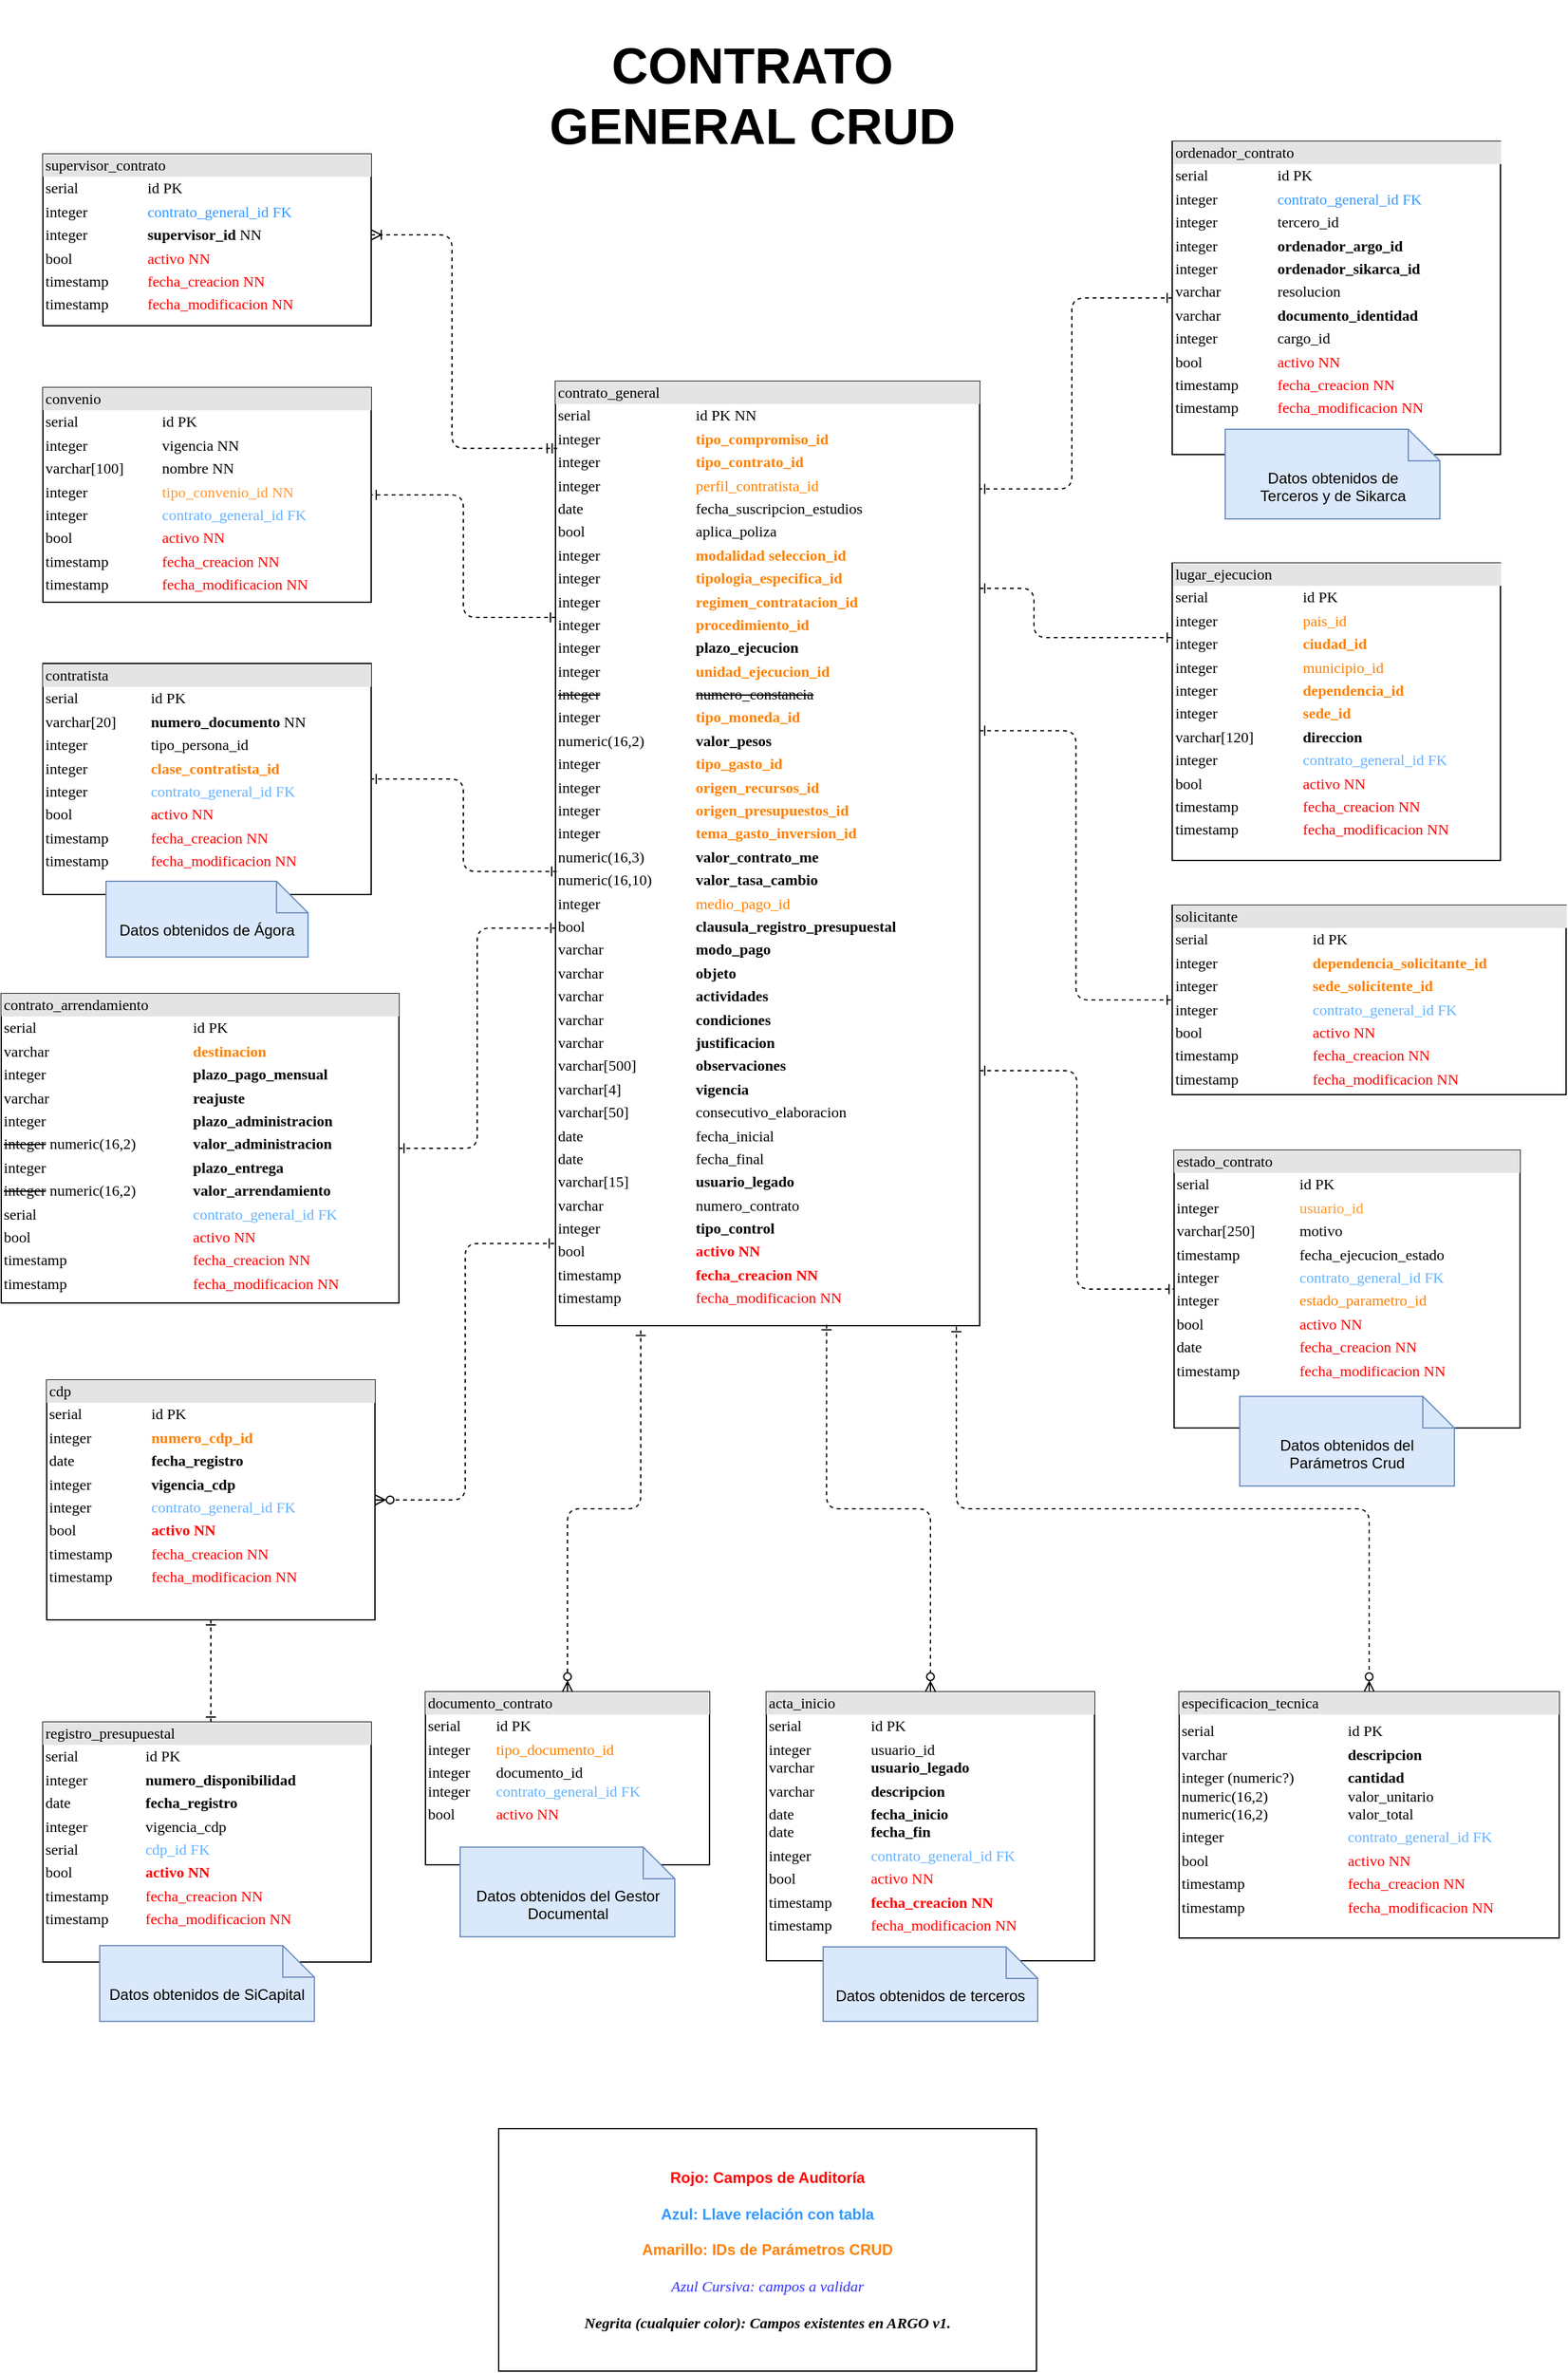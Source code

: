 <mxfile scale="1" border="10" version="25.0.3">
  <diagram name="Copia de Modelo General" id="Ij3a28A8uiQY0N2pdd1F">
    <mxGraphModel dx="1959" dy="1329" grid="0" gridSize="10" guides="1" tooltips="1" connect="1" arrows="1" fold="1" page="0" pageScale="1" pageWidth="1100" pageHeight="850" background="none" math="0" shadow="0">
      <root>
        <mxCell id="zNRPTmnQBVuV7urIA7Vq-0" />
        <mxCell id="zNRPTmnQBVuV7urIA7Vq-1" parent="zNRPTmnQBVuV7urIA7Vq-0" />
        <mxCell id="zNRPTmnQBVuV7urIA7Vq-2" value="&lt;div style=&quot;box-sizing: border-box ; width: 100% ; background: #e4e4e4 ; padding: 2px&quot;&gt;estado_contrato&lt;/div&gt;&lt;table style=&quot;width: 100% ; font-size: 1em&quot; cellpadding=&quot;2&quot; cellspacing=&quot;0&quot;&gt;&lt;tbody&gt;&lt;tr&gt;&lt;td&gt;serial&lt;span style=&quot;white-space: pre;&quot;&gt;&#x9;&lt;/span&gt;&lt;/td&gt;&lt;td&gt;id PK&lt;/td&gt;&lt;/tr&gt;&lt;tr&gt;&lt;td&gt;integer&lt;/td&gt;&lt;td&gt;&lt;font color=&quot;#ff9933&quot;&gt;usuario_id&lt;/font&gt;&lt;/td&gt;&lt;/tr&gt;&lt;tr&gt;&lt;td&gt;varchar[250]&lt;/td&gt;&lt;td&gt;motivo&lt;/td&gt;&lt;/tr&gt;&lt;tr&gt;&lt;td&gt;timestamp&lt;/td&gt;&lt;td&gt;fecha_ejecucion_estado&lt;br&gt;&lt;/td&gt;&lt;/tr&gt;&lt;tr&gt;&lt;td&gt;integer&lt;/td&gt;&lt;td&gt;&lt;span style=&quot;color: rgb(102, 178, 255);&quot;&gt;contrato_general_id FK&lt;/span&gt;&lt;br style=&quot;color: rgb(102, 178, 255);&quot;&gt;&lt;/td&gt;&lt;/tr&gt;&lt;tr&gt;&lt;td&gt;integer&lt;br&gt;&lt;/td&gt;&lt;td&gt;&lt;font color=&quot;#ff8000&quot;&gt;estado_parametro_id&lt;br&gt;&lt;/font&gt;&lt;/td&gt;&lt;/tr&gt;&lt;tr&gt;&lt;td&gt;bool&lt;br&gt;&lt;/td&gt;&lt;td&gt;&lt;font color=&quot;#ff0000&quot;&gt;activo NN&lt;br style=&quot;&quot;&gt;&lt;/font&gt;&lt;/td&gt;&lt;/tr&gt;&lt;tr&gt;&lt;td&gt;date&lt;/td&gt;&lt;td&gt;&lt;font color=&quot;#ff0000&quot;&gt;fecha_creacion NN&lt;br style=&quot;&quot;&gt;&lt;/font&gt;&lt;/td&gt;&lt;/tr&gt;&lt;tr&gt;&lt;td&gt;timestamp&lt;br&gt;&lt;/td&gt;&lt;td&gt;&lt;font color=&quot;#ff0000&quot;&gt;fecha_modificacion NN&lt;/font&gt;&lt;br&gt;&lt;/td&gt;&lt;/tr&gt;&lt;/tbody&gt;&lt;/table&gt;" style="verticalAlign=top;align=left;overflow=fill;html=1;rounded=0;shadow=0;comic=0;labelBackgroundColor=none;strokeWidth=1;fontFamily=Verdana;fontSize=12" parent="zNRPTmnQBVuV7urIA7Vq-1" vertex="1">
          <mxGeometry x="880" y="711" width="274" height="220" as="geometry" />
        </mxCell>
        <mxCell id="zNRPTmnQBVuV7urIA7Vq-3" style="edgeStyle=orthogonalEdgeStyle;html=1;labelBackgroundColor=none;startArrow=ERone;endArrow=ERone;fontFamily=Verdana;fontSize=12;align=left;dashed=1;startFill=0;endFill=0;exitX=1;exitY=0.73;exitDx=0;exitDy=0;exitPerimeter=0;" parent="zNRPTmnQBVuV7urIA7Vq-1" source="zNRPTmnQBVuV7urIA7Vq-4" target="zNRPTmnQBVuV7urIA7Vq-2" edge="1">
          <mxGeometry relative="1" as="geometry">
            <mxPoint x="806" y="758" as="targetPoint" />
          </mxGeometry>
        </mxCell>
        <mxCell id="zNRPTmnQBVuV7urIA7Vq-4" value="&lt;div style=&quot;box-sizing: border-box ; width: 100% ; background: #e4e4e4 ; padding: 2px&quot;&gt;contrato_general&lt;/div&gt;&lt;table style=&quot;width: 100% ; font-size: 1em&quot; cellpadding=&quot;2&quot; cellspacing=&quot;0&quot;&gt;&lt;tbody&gt;&lt;tr&gt;&lt;td&gt;serial&lt;/td&gt;&lt;td&gt;id PK NN&lt;/td&gt;&lt;/tr&gt;&lt;tr&gt;&lt;td&gt;integer&lt;br&gt;&lt;/td&gt;&lt;td&gt;&lt;font color=&quot;#ff8000&quot;&gt;&lt;b&gt;tipo_compromiso_id&lt;/b&gt;&lt;/font&gt;&lt;/td&gt;&lt;/tr&gt;&lt;tr&gt;&lt;td&gt;integer&lt;br&gt;&lt;/td&gt;&lt;td&gt;&lt;font color=&quot;#ff8000&quot;&gt;&lt;b&gt;tipo_contrato_id&lt;/b&gt;&lt;/font&gt;&lt;/td&gt;&lt;/tr&gt;&lt;tr&gt;&lt;td&gt;integer&lt;br&gt;&lt;/td&gt;&lt;td&gt;&lt;font color=&quot;#ff8000&quot;&gt;perfil_contratista_id&lt;br&gt;&lt;/font&gt;&lt;/td&gt;&lt;/tr&gt;&lt;tr&gt;&lt;td&gt;date&lt;br&gt;&lt;/td&gt;&lt;td&gt;fecha_suscripcion_estudios&amp;nbsp;&lt;br&gt;&lt;/td&gt;&lt;/tr&gt;&lt;tr&gt;&lt;td&gt;bool&lt;br&gt;&lt;/td&gt;&lt;td&gt;aplica_poliza&lt;br&gt;&lt;/td&gt;&lt;/tr&gt;&lt;tr&gt;&lt;td&gt;integer&lt;br&gt;&lt;/td&gt;&lt;td&gt;&lt;font color=&quot;#ff8000&quot;&gt;&lt;b&gt;modalidad seleccion_id&lt;/b&gt;&lt;/font&gt;&lt;/td&gt;&lt;/tr&gt;&lt;tr&gt;&lt;td&gt;integer&lt;br&gt;&lt;/td&gt;&lt;td&gt;&lt;font color=&quot;#ff8000&quot;&gt;&lt;b&gt;tipologia_especifica_id&lt;/b&gt;&lt;/font&gt;&lt;/td&gt;&lt;/tr&gt;&lt;tr&gt;&lt;td&gt;integer&lt;br&gt;&lt;/td&gt;&lt;td&gt;&lt;font color=&quot;#ff8000&quot;&gt;&lt;b&gt;regimen_contratacion_id&lt;/b&gt;&lt;br&gt;&lt;/font&gt;&lt;/td&gt;&lt;/tr&gt;&lt;tr&gt;&lt;td&gt;integer&lt;br&gt;&lt;/td&gt;&lt;td&gt;&lt;font color=&quot;#ff8000&quot;&gt;&lt;b&gt;procedimiento_id&lt;/b&gt;&lt;/font&gt;&lt;/td&gt;&lt;/tr&gt;&lt;tr&gt;&lt;td&gt;integer&lt;br&gt;&lt;/td&gt;&lt;td&gt;&lt;b&gt;plazo_ejecucion&lt;/b&gt;&lt;br&gt;&lt;/td&gt;&lt;/tr&gt;&lt;tr&gt;&lt;td&gt;integer&lt;/td&gt;&lt;td&gt;&lt;font color=&quot;#ff8000&quot;&gt;&lt;b&gt;unidad_ejecucion_id&lt;/b&gt;&lt;br&gt;&lt;/font&gt;&lt;/td&gt;&lt;/tr&gt;&lt;tr&gt;&lt;td&gt;&lt;strike&gt;integer&lt;/strike&gt;&lt;/td&gt;&lt;td&gt;&lt;strike&gt;numero_constancia&lt;/strike&gt;&lt;br&gt;&lt;/td&gt;&lt;/tr&gt;&lt;tr&gt;&lt;td&gt;integer&lt;/td&gt;&lt;td&gt;&lt;span style=&quot;color: rgb(255, 128, 0);&quot;&gt;&lt;b&gt;tipo_moneda_id&lt;/b&gt;&lt;/span&gt;&lt;br&gt;&lt;/td&gt;&lt;/tr&gt;&lt;tr&gt;&lt;td&gt;numeric(16,2)&lt;br&gt;&lt;/td&gt;&lt;td&gt;&lt;b&gt;valor_pesos&lt;/b&gt;&lt;font color=&quot;#ff8000&quot;&gt;&lt;br&gt;&lt;/font&gt;&lt;/td&gt;&lt;/tr&gt;&lt;tr&gt;&lt;td&gt;integer&lt;br&gt;&lt;/td&gt;&lt;td&gt;&lt;span style=&quot;color: rgb(255, 128, 0);&quot;&gt;&lt;b&gt;tipo_gasto_id&lt;/b&gt;&lt;/span&gt;&lt;br&gt;&lt;/td&gt;&lt;/tr&gt;&lt;tr&gt;&lt;td&gt;integer&lt;br&gt;&lt;/td&gt;&lt;td&gt;&lt;span style=&quot;color: rgb(255, 128, 0);&quot;&gt;&lt;b&gt;origen_recursos_id&lt;/b&gt;&lt;/span&gt;&lt;font color=&quot;#ff8000&quot;&gt;&lt;br style=&quot;&quot;&gt;&lt;/font&gt;&lt;/td&gt;&lt;/tr&gt;&lt;tr&gt;&lt;td&gt;integer&lt;br&gt;&lt;/td&gt;&lt;td&gt;&lt;span style=&quot;color: rgb(255, 128, 0);&quot;&gt;&lt;b&gt;origen_presupuestos_id&lt;/b&gt;&lt;/span&gt;&lt;font color=&quot;#ff8000&quot;&gt;&lt;br style=&quot;&quot;&gt;&lt;/font&gt;&lt;/td&gt;&lt;/tr&gt;&lt;tr&gt;&lt;td&gt;integer&lt;br&gt;&lt;/td&gt;&lt;td&gt;&lt;span style=&quot;color: rgb(255, 128, 0);&quot;&gt;&lt;b&gt;tema_gasto_inversion_id&lt;/b&gt;&lt;/span&gt;&lt;font color=&quot;#ff8000&quot;&gt;&lt;br style=&quot;&quot;&gt;&lt;/font&gt;&lt;/td&gt;&lt;/tr&gt;&lt;tr&gt;&lt;td&gt;numeric(16,3)&lt;br&gt;&lt;/td&gt;&lt;td&gt;&lt;b&gt;valor_contrato_me&lt;/b&gt;&lt;font color=&quot;#ff8000&quot;&gt;&lt;br style=&quot;&quot;&gt;&lt;/font&gt;&lt;/td&gt;&lt;/tr&gt;&lt;tr&gt;&lt;td&gt;numeric(16,10)&lt;br&gt;&lt;/td&gt;&lt;td&gt;&lt;b&gt;valor_tasa_cambio&lt;/b&gt;&lt;br&gt;&lt;/td&gt;&lt;/tr&gt;&lt;tr&gt;&lt;td&gt;integer&lt;br&gt;&lt;/td&gt;&lt;td&gt;&lt;span style=&quot;color: rgb(255, 128, 0);&quot;&gt;medio_pago_id&lt;/span&gt;&lt;br&gt;&lt;/td&gt;&lt;/tr&gt;&lt;tr&gt;&lt;td&gt;bool&lt;br&gt;&lt;/td&gt;&lt;td&gt;&lt;b&gt;clausula_registro_presupuestal&lt;/b&gt;&lt;br&gt;&lt;/td&gt;&lt;/tr&gt;&lt;tr&gt;&lt;td&gt;varchar&lt;br&gt;&lt;/td&gt;&lt;td&gt;&lt;b&gt;modo_pago&lt;/b&gt;&lt;br&gt;&lt;/td&gt;&lt;/tr&gt;&lt;tr&gt;&lt;td&gt;varchar&lt;br&gt;&lt;/td&gt;&lt;td&gt;&lt;b&gt;objeto&lt;/b&gt;&lt;br&gt;&lt;/td&gt;&lt;/tr&gt;&lt;tr&gt;&lt;td&gt;varchar&lt;br&gt;&lt;/td&gt;&lt;td&gt;&lt;b&gt;actividades&lt;/b&gt;&lt;br&gt;&lt;/td&gt;&lt;/tr&gt;&lt;tr&gt;&lt;td&gt;varchar&lt;br&gt;&lt;/td&gt;&lt;td&gt;&lt;b&gt;condiciones&lt;/b&gt;&lt;br&gt;&lt;/td&gt;&lt;/tr&gt;&lt;tr&gt;&lt;td&gt;varchar&lt;br&gt;&lt;/td&gt;&lt;td&gt;&lt;b&gt;justificacion&lt;/b&gt;&lt;br&gt;&lt;/td&gt;&lt;/tr&gt;&lt;tr&gt;&lt;td&gt;varchar[500]&lt;br&gt;&lt;/td&gt;&lt;td&gt;&lt;b&gt;observaciones&lt;/b&gt;&lt;br&gt;&lt;/td&gt;&lt;/tr&gt;&lt;tr&gt;&lt;td&gt;varchar[4]&lt;br&gt;&lt;/td&gt;&lt;td&gt;&lt;b&gt;vigencia&lt;/b&gt;&lt;br&gt;&lt;/td&gt;&lt;/tr&gt;&lt;tr&gt;&lt;td&gt;varchar[50]&lt;br&gt;&lt;/td&gt;&lt;td&gt;consecutivo_elaboracion&lt;br&gt;&lt;/td&gt;&lt;/tr&gt;&lt;tr&gt;&lt;td&gt;date&lt;/td&gt;&lt;td&gt;fecha_inicial&lt;br&gt;&lt;/td&gt;&lt;/tr&gt;&lt;tr&gt;&lt;td&gt;date&lt;br&gt;&lt;/td&gt;&lt;td&gt;fecha_final&lt;br&gt;&lt;/td&gt;&lt;/tr&gt;&lt;tr&gt;&lt;td&gt;varchar[15]&lt;br&gt;&lt;/td&gt;&lt;td&gt;&lt;b&gt;usuario_legado&lt;/b&gt;&lt;br&gt;&lt;/td&gt;&lt;/tr&gt;&lt;tr&gt;&lt;td&gt;varchar&lt;/td&gt;&lt;td&gt;numero_contrato&lt;/td&gt;&lt;/tr&gt;&lt;tr&gt;&lt;td&gt;integer&lt;/td&gt;&lt;td&gt;&lt;b style=&quot;&quot;&gt;tipo_control&lt;/b&gt;&lt;/td&gt;&lt;/tr&gt;&lt;tr&gt;&lt;td&gt;bool&lt;br&gt;&lt;/td&gt;&lt;td&gt;&lt;b&gt;&lt;span style=&quot;color: rgb(255, 0, 0);&quot;&gt;activo NN&lt;/span&gt;&lt;br&gt;&lt;/b&gt;&lt;/td&gt;&lt;/tr&gt;&lt;tr&gt;&lt;td&gt;timestamp&lt;br&gt;&lt;/td&gt;&lt;td&gt;&lt;b&gt;&lt;span style=&quot;color: rgb(255, 0, 0);&quot;&gt;fecha_creacion NN&lt;/span&gt;&lt;br style=&quot;color: rgb(255, 0, 0);&quot;&gt;&lt;/b&gt;&lt;/td&gt;&lt;/tr&gt;&lt;tr&gt;&lt;td&gt;timestamp&lt;br&gt;&lt;/td&gt;&lt;td&gt;&lt;span style=&quot;color: rgb(255, 0, 0);&quot;&gt;fecha_modificacion NN&lt;/span&gt;&lt;br style=&quot;color: rgb(255, 0, 0);&quot;&gt;&lt;/td&gt;&lt;/tr&gt;&lt;tr&gt;&lt;td&gt;&lt;br&gt;&lt;/td&gt;&lt;td&gt;&lt;br style=&quot;color: rgb(255, 0, 0);&quot;&gt;&lt;/td&gt;&lt;/tr&gt;&lt;/tbody&gt;&lt;/table&gt;" style="verticalAlign=top;align=left;overflow=fill;html=1;rounded=0;shadow=0;comic=0;labelBackgroundColor=none;strokeWidth=1;fontFamily=Verdana;fontSize=12" parent="zNRPTmnQBVuV7urIA7Vq-1" vertex="1">
          <mxGeometry x="390" y="102" width="336" height="748" as="geometry" />
        </mxCell>
        <mxCell id="zNRPTmnQBVuV7urIA7Vq-7" value="&lt;div style=&quot;box-sizing: border-box ; width: 100% ; background: #e4e4e4 ; padding: 2px&quot;&gt;lugar_ejecucion&lt;/div&gt;&lt;table style=&quot;width: 100% ; font-size: 1em&quot; cellpadding=&quot;2&quot; cellspacing=&quot;0&quot;&gt;&lt;tbody&gt;&lt;tr&gt;&lt;td&gt;serial&lt;span style=&quot;white-space: pre;&quot;&gt;&#x9;&lt;span style=&quot;white-space: pre;&quot;&gt;&#x9;&lt;/span&gt;&lt;/span&gt;&lt;/td&gt;&lt;td&gt;id PK&lt;/td&gt;&lt;/tr&gt;&lt;tr&gt;&lt;td&gt;integer&lt;/td&gt;&lt;td&gt;&lt;font color=&quot;#ff8000&quot;&gt;pais_id&lt;/font&gt;&lt;/td&gt;&lt;/tr&gt;&lt;tr&gt;&lt;td&gt;integer&lt;/td&gt;&lt;td&gt;&lt;font color=&quot;#ff8000&quot;&gt;&lt;b&gt;ciudad_id&lt;/b&gt;&lt;br&gt;&lt;/font&gt;&lt;/td&gt;&lt;/tr&gt;&lt;tr&gt;&lt;td&gt;integer&lt;/td&gt;&lt;td&gt;&lt;span style=&quot;color: rgb(255, 128, 0);&quot;&gt;municipio&lt;/span&gt;&lt;font color=&quot;#ff8000&quot;&gt;_id&lt;/font&gt;&lt;/td&gt;&lt;/tr&gt;&lt;tr&gt;&lt;td&gt;integer&lt;/td&gt;&lt;td&gt;&lt;font color=&quot;#ff8000&quot;&gt;&lt;b&gt;dependencia_id&lt;/b&gt;&lt;/font&gt;&lt;/td&gt;&lt;/tr&gt;&lt;tr&gt;&lt;td&gt;integer&lt;/td&gt;&lt;td&gt;&lt;font color=&quot;#ff8000&quot;&gt;&lt;b&gt;sede_id&lt;/b&gt;&lt;/font&gt;&lt;/td&gt;&lt;/tr&gt;&lt;tr&gt;&lt;td&gt;varchar[120]&lt;/td&gt;&lt;td&gt;&lt;b&gt;direccion&lt;/b&gt;&lt;/td&gt;&lt;/tr&gt;&lt;tr&gt;&lt;td&gt;integer&lt;br&gt;&lt;/td&gt;&lt;td&gt;&lt;span style=&quot;color: rgb(102, 178, 255);&quot;&gt;contrato_general_id FK&lt;/span&gt;&lt;br style=&quot;color: rgb(102, 178, 255);&quot;&gt;&lt;/td&gt;&lt;/tr&gt;&lt;tr&gt;&lt;td&gt;bool&lt;br&gt;&lt;/td&gt;&lt;td&gt;&lt;font color=&quot;#ff0000&quot;&gt;activo NN&lt;br style=&quot;&quot;&gt;&lt;/font&gt;&lt;/td&gt;&lt;/tr&gt;&lt;tr&gt;&lt;td&gt;timestamp&lt;/td&gt;&lt;td&gt;&lt;font color=&quot;#ff0000&quot;&gt;fecha_creacion NN&lt;br style=&quot;&quot;&gt;&lt;/font&gt;&lt;/td&gt;&lt;/tr&gt;&lt;tr&gt;&lt;td&gt;timestamp&lt;/td&gt;&lt;td&gt;&lt;span style=&quot;color: rgb(255, 0, 0);&quot;&gt;fecha_modificacion NN&lt;/span&gt;&lt;/td&gt;&lt;/tr&gt;&lt;/tbody&gt;&lt;/table&gt;" style="verticalAlign=top;align=left;overflow=fill;html=1;rounded=0;shadow=0;comic=0;labelBackgroundColor=none;strokeWidth=1;fontFamily=Verdana;fontSize=12;" parent="zNRPTmnQBVuV7urIA7Vq-1" vertex="1">
          <mxGeometry x="878.5" y="246" width="260" height="235.5" as="geometry" />
        </mxCell>
        <mxCell id="zNRPTmnQBVuV7urIA7Vq-8" style="edgeStyle=orthogonalEdgeStyle;html=1;labelBackgroundColor=none;startArrow=ERone;endArrow=ERone;fontFamily=Verdana;fontSize=12;align=left;dashed=1;startFill=0;endFill=0;" parent="zNRPTmnQBVuV7urIA7Vq-1" source="zNRPTmnQBVuV7urIA7Vq-4" target="zNRPTmnQBVuV7urIA7Vq-7" edge="1">
          <mxGeometry relative="1" as="geometry">
            <mxPoint x="696" y="265.75" as="sourcePoint" />
            <mxPoint x="1089" y="207" as="targetPoint" />
            <Array as="points">
              <mxPoint x="769" y="266" />
              <mxPoint x="769" y="305" />
            </Array>
          </mxGeometry>
        </mxCell>
        <mxCell id="zNRPTmnQBVuV7urIA7Vq-11" value="&lt;div style=&quot;box-sizing: border-box ; width: 100% ; background: #e4e4e4 ; padding: 2px&quot;&gt;convenio&lt;/div&gt;&lt;table style=&quot;width: 100% ; font-size: 1em&quot; cellpadding=&quot;2&quot; cellspacing=&quot;0&quot;&gt;&lt;tbody&gt;&lt;tr&gt;&lt;td&gt;serial&lt;span style=&quot;white-space: pre;&quot;&gt;&#x9;&lt;/span&gt;&lt;/td&gt;&lt;td&gt;id PK&amp;nbsp;&lt;/td&gt;&lt;/tr&gt;&lt;tr&gt;&lt;td&gt;integer&lt;/td&gt;&lt;td&gt;vigencia NN&lt;/td&gt;&lt;/tr&gt;&lt;tr&gt;&lt;td&gt;varchar[100]&lt;/td&gt;&lt;td&gt;nombre NN&lt;/td&gt;&lt;/tr&gt;&lt;tr&gt;&lt;td&gt;integer&lt;/td&gt;&lt;td&gt;&lt;font color=&quot;#ff9933&quot;&gt;tipo_convenio_id NN&lt;/font&gt;&lt;/td&gt;&lt;/tr&gt;&lt;tr&gt;&lt;td&gt;integer&lt;br&gt;&lt;/td&gt;&lt;td&gt;&lt;span style=&quot;color: rgb(102, 178, 255);&quot;&gt;contrato_general_id FK&lt;/span&gt;&lt;br style=&quot;color: rgb(102, 178, 255);&quot;&gt;&lt;/td&gt;&lt;/tr&gt;&lt;tr&gt;&lt;td&gt;bool&lt;br&gt;&lt;/td&gt;&lt;td&gt;&lt;font color=&quot;#ff0000&quot;&gt;activo NN&lt;br style=&quot;&quot;&gt;&lt;/font&gt;&lt;/td&gt;&lt;/tr&gt;&lt;tr&gt;&lt;td&gt;timestamp&lt;/td&gt;&lt;td&gt;&lt;font color=&quot;#ff0000&quot;&gt;fecha_creacion NN&lt;br style=&quot;&quot;&gt;&lt;/font&gt;&lt;/td&gt;&lt;/tr&gt;&lt;tr&gt;&lt;td&gt;timestamp&lt;br&gt;&lt;/td&gt;&lt;td&gt;&lt;font color=&quot;#ff0000&quot;&gt;fecha_modificacion NN&lt;/font&gt;&lt;br&gt;&lt;/td&gt;&lt;/tr&gt;&lt;/tbody&gt;&lt;/table&gt;" style="verticalAlign=top;align=left;overflow=fill;html=1;rounded=0;shadow=0;comic=0;labelBackgroundColor=none;strokeWidth=1;fontFamily=Verdana;fontSize=12" parent="zNRPTmnQBVuV7urIA7Vq-1" vertex="1">
          <mxGeometry x="-16" y="107" width="260" height="170" as="geometry" />
        </mxCell>
        <mxCell id="zNRPTmnQBVuV7urIA7Vq-12" style="edgeStyle=orthogonalEdgeStyle;html=1;entryX=1;entryY=0.5;dashed=1;labelBackgroundColor=none;startArrow=ERone;endArrow=ERone;fontFamily=Verdana;fontSize=12;align=left;entryDx=0;entryDy=0;startFill=0;endFill=0;exitX=0;exitY=0.25;exitDx=0;exitDy=0;" parent="zNRPTmnQBVuV7urIA7Vq-1" source="zNRPTmnQBVuV7urIA7Vq-4" target="zNRPTmnQBVuV7urIA7Vq-11" edge="1">
          <mxGeometry relative="1" as="geometry">
            <mxPoint x="390" y="475" as="sourcePoint" />
            <mxPoint x="350" y="190" as="targetPoint" />
          </mxGeometry>
        </mxCell>
        <mxCell id="zNRPTmnQBVuV7urIA7Vq-13" value="&lt;div style=&quot;box-sizing: border-box ; width: 100% ; background: #e4e4e4 ; padding: 2px&quot;&gt;contratista&lt;/div&gt;&lt;table style=&quot;width: 100% ; font-size: 1em&quot; cellpadding=&quot;2&quot; cellspacing=&quot;0&quot;&gt;&lt;tbody&gt;&lt;tr&gt;&lt;td&gt;serial&lt;span style=&quot;white-space: pre;&quot;&gt;&#x9;&lt;/span&gt;&lt;/td&gt;&lt;td&gt;id PK&lt;/td&gt;&lt;/tr&gt;&lt;tr&gt;&lt;td&gt;varchar[20]&lt;br&gt;&lt;/td&gt;&lt;td&gt;&lt;b&gt;numero_documento&lt;/b&gt; NN&lt;/td&gt;&lt;/tr&gt;&lt;tr&gt;&lt;td&gt;integer&lt;br&gt;&lt;/td&gt;&lt;td&gt;tipo_persona_id&lt;/td&gt;&lt;/tr&gt;&lt;tr&gt;&lt;td&gt;integer&lt;/td&gt;&lt;td&gt;&lt;font color=&quot;#ff8000&quot;&gt;&lt;b&gt;clase_contratista_id&lt;/b&gt;&lt;/font&gt;&lt;/td&gt;&lt;/tr&gt;&lt;tr&gt;&lt;td&gt;integer&lt;br&gt;&lt;/td&gt;&lt;td&gt;&lt;span style=&quot;color: rgb(102, 178, 255);&quot;&gt;contrato_general_id FK&lt;/span&gt;&lt;br style=&quot;color: rgb(102, 178, 255);&quot;&gt;&lt;/td&gt;&lt;/tr&gt;&lt;tr&gt;&lt;td&gt;bool&lt;br&gt;&lt;/td&gt;&lt;td&gt;&lt;font color=&quot;#ff0000&quot;&gt;activo NN&lt;br style=&quot;&quot;&gt;&lt;/font&gt;&lt;/td&gt;&lt;/tr&gt;&lt;tr&gt;&lt;td&gt;timestamp&lt;/td&gt;&lt;td&gt;&lt;font color=&quot;#ff0000&quot;&gt;fecha_creacion NN&lt;br style=&quot;&quot;&gt;&lt;/font&gt;&lt;/td&gt;&lt;/tr&gt;&lt;tr&gt;&lt;td&gt;timestamp&lt;br&gt;&lt;/td&gt;&lt;td&gt;&lt;font color=&quot;#ff0000&quot;&gt;fecha_modificacion NN&lt;/font&gt;&lt;br&gt;&lt;/td&gt;&lt;/tr&gt;&lt;/tbody&gt;&lt;/table&gt;" style="verticalAlign=top;align=left;overflow=fill;html=1;rounded=0;shadow=0;comic=0;labelBackgroundColor=none;strokeWidth=1;fontFamily=Verdana;fontSize=12" parent="zNRPTmnQBVuV7urIA7Vq-1" vertex="1">
          <mxGeometry x="-16" y="325.5" width="260" height="183" as="geometry" />
        </mxCell>
        <mxCell id="zNRPTmnQBVuV7urIA7Vq-14" style="edgeStyle=orthogonalEdgeStyle;html=1;dashed=1;labelBackgroundColor=none;startArrow=ERone;endArrow=ERone;fontFamily=Verdana;fontSize=12;align=left;endFill=0;startFill=0;exitX=0.003;exitY=0.519;exitDx=0;exitDy=0;exitPerimeter=0;entryX=1;entryY=0.5;entryDx=0;entryDy=0;" parent="zNRPTmnQBVuV7urIA7Vq-1" source="zNRPTmnQBVuV7urIA7Vq-4" target="zNRPTmnQBVuV7urIA7Vq-13" edge="1">
          <mxGeometry relative="1" as="geometry">
            <mxPoint x="400" y="485" as="sourcePoint" />
            <mxPoint x="230" y="373" as="targetPoint" />
          </mxGeometry>
        </mxCell>
        <mxCell id="zNRPTmnQBVuV7urIA7Vq-15" value="&lt;div style=&quot;box-sizing: border-box ; width: 100% ; background: #e4e4e4 ; padding: 2px&quot;&gt;cdp&lt;/div&gt;&lt;table style=&quot;width: 100% ; font-size: 1em&quot; cellpadding=&quot;2&quot; cellspacing=&quot;0&quot;&gt;&lt;tbody&gt;&lt;tr&gt;&lt;td&gt;serial&lt;span style=&quot;white-space: pre;&quot;&gt;&#x9;&lt;/span&gt;&lt;/td&gt;&lt;td&gt;id PK&lt;/td&gt;&lt;/tr&gt;&lt;tr&gt;&lt;td&gt;integer&lt;/td&gt;&lt;td&gt;&lt;font color=&quot;#ff8000&quot;&gt;&lt;b&gt;numero_cdp_id&lt;/b&gt;&lt;/font&gt;&lt;/td&gt;&lt;/tr&gt;&lt;tr&gt;&lt;td&gt;date&lt;/td&gt;&lt;td&gt;&lt;b&gt;fecha_registro&lt;/b&gt;&lt;br&gt;&lt;/td&gt;&lt;/tr&gt;&lt;tr&gt;&lt;td&gt;integer&lt;/td&gt;&lt;td&gt;&lt;b&gt;vigencia_cdp&lt;/b&gt;&lt;/td&gt;&lt;/tr&gt;&lt;tr&gt;&lt;td&gt;integer&lt;br&gt;&lt;/td&gt;&lt;td&gt;&lt;span style=&quot;color: rgb(102, 178, 255);&quot;&gt;contrato_general_id FK&lt;/span&gt;&lt;br style=&quot;color: rgb(102, 178, 255);&quot;&gt;&lt;/td&gt;&lt;/tr&gt;&lt;tr&gt;&lt;td&gt;bool&lt;br&gt;&lt;/td&gt;&lt;td&gt;&lt;font color=&quot;#ff0000&quot;&gt;&lt;b style=&quot;&quot;&gt;activo NN&lt;/b&gt;&lt;br style=&quot;&quot;&gt;&lt;/font&gt;&lt;/td&gt;&lt;/tr&gt;&lt;tr&gt;&lt;td&gt;timestamp&lt;br&gt;&lt;/td&gt;&lt;td&gt;&lt;font color=&quot;#ff0000&quot;&gt;fecha_creacion NN&lt;br style=&quot;&quot;&gt;&lt;/font&gt;&lt;/td&gt;&lt;/tr&gt;&lt;tr&gt;&lt;td&gt;timestamp&lt;br&gt;&lt;/td&gt;&lt;td&gt;&lt;font color=&quot;#ff0000&quot;&gt;fecha_modificacion NN&lt;/font&gt;&lt;br&gt;&lt;/td&gt;&lt;/tr&gt;&lt;/tbody&gt;&lt;/table&gt;" style="verticalAlign=top;align=left;overflow=fill;html=1;rounded=0;shadow=0;comic=0;labelBackgroundColor=none;strokeWidth=1;fontFamily=Verdana;fontSize=12" parent="zNRPTmnQBVuV7urIA7Vq-1" vertex="1">
          <mxGeometry x="-13" y="893" width="260" height="190" as="geometry" />
        </mxCell>
        <mxCell id="zNRPTmnQBVuV7urIA7Vq-16" style="edgeStyle=orthogonalEdgeStyle;html=1;dashed=1;labelBackgroundColor=none;startArrow=ERone;endArrow=ERzeroToMany;fontFamily=Verdana;fontSize=12;align=left;startFill=0;endFill=0;exitX=-0.003;exitY=0.913;exitDx=0;exitDy=0;exitPerimeter=0;entryX=1;entryY=0.5;entryDx=0;entryDy=0;" parent="zNRPTmnQBVuV7urIA7Vq-1" source="zNRPTmnQBVuV7urIA7Vq-4" target="zNRPTmnQBVuV7urIA7Vq-15" edge="1">
          <mxGeometry relative="1" as="geometry">
            <mxPoint x="400" y="485" as="sourcePoint" />
            <mxPoint x="280" y="195" as="targetPoint" />
          </mxGeometry>
        </mxCell>
        <mxCell id="zNRPTmnQBVuV7urIA7Vq-17" value="&lt;div style=&quot;box-sizing: border-box ; width: 100% ; background: #e4e4e4 ; padding: 2px&quot;&gt;registro_presupuestal&lt;/div&gt;&lt;table style=&quot;width: 100% ; font-size: 1em&quot; cellpadding=&quot;2&quot; cellspacing=&quot;0&quot;&gt;&lt;tbody&gt;&lt;tr&gt;&lt;td&gt;serial&lt;span style=&quot;white-space: pre;&quot;&gt;&#x9;&lt;/span&gt;&lt;/td&gt;&lt;td&gt;id PK&lt;/td&gt;&lt;/tr&gt;&lt;tr&gt;&lt;td&gt;integer&lt;/td&gt;&lt;td&gt;&lt;b&gt;numero_disponibilidad&lt;/b&gt;&lt;/td&gt;&lt;/tr&gt;&lt;tr&gt;&lt;td&gt;date&lt;/td&gt;&lt;td&gt;&lt;b&gt;fecha_registro&lt;/b&gt;&lt;br&gt;&lt;/td&gt;&lt;/tr&gt;&lt;tr&gt;&lt;td&gt;integer&lt;/td&gt;&lt;td&gt;vigencia_cdp&lt;/td&gt;&lt;/tr&gt;&lt;tr&gt;&lt;td&gt;serial&lt;br&gt;&lt;/td&gt;&lt;td&gt;&lt;span style=&quot;color: rgb(102, 178, 255);&quot;&gt;cdp_id FK&lt;/span&gt;&lt;br style=&quot;color: rgb(102, 178, 255);&quot;&gt;&lt;/td&gt;&lt;/tr&gt;&lt;tr&gt;&lt;td&gt;bool&lt;br&gt;&lt;/td&gt;&lt;td&gt;&lt;b&gt;&lt;font color=&quot;#ff0000&quot;&gt;activo NN&lt;br style=&quot;&quot;&gt;&lt;/font&gt;&lt;/b&gt;&lt;/td&gt;&lt;/tr&gt;&lt;tr&gt;&lt;td&gt;timestamp&lt;br&gt;&lt;/td&gt;&lt;td&gt;&lt;font color=&quot;#ff0000&quot;&gt;fecha_creacion NN&lt;br style=&quot;&quot;&gt;&lt;/font&gt;&lt;/td&gt;&lt;/tr&gt;&lt;tr&gt;&lt;td&gt;timestamp&lt;/td&gt;&lt;td&gt;&lt;font color=&quot;#ff0000&quot;&gt;fecha_modificacion NN&lt;/font&gt;&lt;br&gt;&lt;/td&gt;&lt;/tr&gt;&lt;/tbody&gt;&lt;/table&gt;" style="verticalAlign=top;align=left;overflow=fill;html=1;rounded=0;shadow=0;comic=0;labelBackgroundColor=none;strokeWidth=1;fontFamily=Verdana;fontSize=12" parent="zNRPTmnQBVuV7urIA7Vq-1" vertex="1">
          <mxGeometry x="-16" y="1164" width="260" height="190" as="geometry" />
        </mxCell>
        <mxCell id="zNRPTmnQBVuV7urIA7Vq-18" style="edgeStyle=orthogonalEdgeStyle;html=1;dashed=1;labelBackgroundColor=none;startArrow=ERone;endArrow=ERone;fontFamily=Verdana;fontSize=12;align=left;startFill=0;endFill=0;exitX=0.5;exitY=1;exitDx=0;exitDy=0;" parent="zNRPTmnQBVuV7urIA7Vq-1" source="zNRPTmnQBVuV7urIA7Vq-15" target="zNRPTmnQBVuV7urIA7Vq-17" edge="1">
          <mxGeometry relative="1" as="geometry">
            <mxPoint x="345" y="814" as="sourcePoint" />
            <mxPoint x="84" y="1017" as="targetPoint" />
            <Array as="points">
              <mxPoint x="124" y="1164" />
            </Array>
          </mxGeometry>
        </mxCell>
        <mxCell id="zNRPTmnQBVuV7urIA7Vq-19" value="&lt;b&gt;&lt;font color=&quot;#ff0000&quot;&gt;Rojo: Campos de Auditoría&lt;/font&gt;&lt;/b&gt;&lt;div&gt;&lt;b&gt;&lt;font color=&quot;#ff0000&quot;&gt;&lt;br&gt;&lt;/font&gt;&lt;/b&gt;&lt;/div&gt;&lt;div&gt;&lt;b&gt;&lt;font color=&quot;#3399ff&quot;&gt;Azul: Llave relación con tabla&lt;/font&gt;&lt;/b&gt;&lt;/div&gt;&lt;div&gt;&lt;b&gt;&lt;font color=&quot;#3399ff&quot;&gt;&lt;br&gt;&lt;/font&gt;&lt;/b&gt;&lt;/div&gt;&lt;div&gt;&lt;b&gt;&lt;font color=&quot;#ff8000&quot;&gt;Amarillo: IDs de Parámetros CRUD&lt;br&gt;&lt;br&gt;&lt;/font&gt;&lt;/b&gt;&lt;i style=&quot;font-family: Verdana; text-align: left; text-wrap-mode: nowrap;&quot;&gt;&lt;font color=&quot;#3333ff&quot;&gt;Azul Cursiva: campos a validar&lt;/font&gt;&lt;/i&gt;&lt;/div&gt;&lt;div&gt;&lt;i style=&quot;font-family: Verdana; text-align: left; text-wrap-mode: nowrap;&quot;&gt;&lt;font color=&quot;#3333ff&quot;&gt;&lt;br&gt;&lt;/font&gt;&lt;/i&gt;&lt;/div&gt;&lt;div&gt;&lt;i style=&quot;font-family: Verdana; text-align: left; text-wrap-mode: nowrap;&quot;&gt;&lt;b&gt;Negrita (cualquier color): Campos existentes en ARGO v1.&lt;/b&gt;&lt;/i&gt;&lt;/div&gt;" style="rounded=0;whiteSpace=wrap;html=1;" parent="zNRPTmnQBVuV7urIA7Vq-1" vertex="1">
          <mxGeometry x="345" y="1486" width="426" height="192" as="geometry" />
        </mxCell>
        <mxCell id="zNRPTmnQBVuV7urIA7Vq-20" value="&lt;span style=&quot;font-size: 40px;&quot;&gt;&lt;b&gt;CONTRATO GENERAL CRUD&lt;/b&gt;&lt;/span&gt;" style="text;html=1;align=center;verticalAlign=middle;whiteSpace=wrap;rounded=0;fontSize=16;" parent="zNRPTmnQBVuV7urIA7Vq-1" vertex="1">
          <mxGeometry x="366" y="-200" width="360" height="150" as="geometry" />
        </mxCell>
        <mxCell id="zNRPTmnQBVuV7urIA7Vq-21" value="&lt;div style=&quot;box-sizing: border-box ; width: 100% ; background: #e4e4e4 ; padding: 2px&quot;&gt;contrato_arrendamiento&lt;/div&gt;&lt;table style=&quot;width: 100% ; font-size: 1em&quot; cellpadding=&quot;2&quot; cellspacing=&quot;0&quot;&gt;&lt;tbody&gt;&lt;tr&gt;&lt;td&gt;serial&lt;span style=&quot;white-space: pre;&quot;&gt;&#x9;&lt;/span&gt;&lt;/td&gt;&lt;td&gt;id PK&lt;/td&gt;&lt;/tr&gt;&lt;tr&gt;&lt;td&gt;varchar&lt;br&gt;&lt;/td&gt;&lt;td&gt;&lt;font color=&quot;#ff8000&quot;&gt;&lt;b&gt;destinacion&lt;/b&gt;&lt;/font&gt;&lt;/td&gt;&lt;/tr&gt;&lt;tr&gt;&lt;td&gt;integer&lt;/td&gt;&lt;td&gt;&lt;b&gt;plazo_pago_mensual&lt;/b&gt;&lt;/td&gt;&lt;/tr&gt;&lt;tr&gt;&lt;td&gt;varchar&lt;/td&gt;&lt;td&gt;&lt;b&gt;reajuste&lt;/b&gt;&lt;br&gt;&lt;/td&gt;&lt;/tr&gt;&lt;tr&gt;&lt;td&gt;integer&lt;/td&gt;&lt;td&gt;&lt;b&gt;plazo_administracion&lt;/b&gt;&lt;/td&gt;&lt;/tr&gt;&lt;tr&gt;&lt;td&gt;&lt;strike&gt;integer&lt;/strike&gt;&amp;nbsp;numeric(16,2)&lt;/td&gt;&lt;td&gt;&lt;b&gt;valor_administracion&lt;/b&gt;&lt;/td&gt;&lt;/tr&gt;&lt;tr&gt;&lt;td&gt;integer&lt;/td&gt;&lt;td&gt;&lt;b&gt;plazo_entrega&lt;/b&gt;&lt;/td&gt;&lt;/tr&gt;&lt;tr&gt;&lt;td&gt;&lt;strike&gt;integer&lt;/strike&gt; numeric(16,2)&lt;/td&gt;&lt;td&gt;&lt;b&gt;valor_arrendamiento&lt;/b&gt;&lt;br&gt;&lt;/td&gt;&lt;/tr&gt;&lt;tr&gt;&lt;td&gt;serial&lt;br&gt;&lt;/td&gt;&lt;td&gt;&lt;span style=&quot;color: rgb(102, 178, 255);&quot;&gt;contrato_general_id FK&lt;/span&gt;&lt;br style=&quot;color: rgb(102, 178, 255);&quot;&gt;&lt;/td&gt;&lt;/tr&gt;&lt;tr&gt;&lt;td&gt;bool&lt;br&gt;&lt;/td&gt;&lt;td&gt;&lt;font color=&quot;#ff0000&quot;&gt;activo NN&lt;br style=&quot;&quot;&gt;&lt;/font&gt;&lt;/td&gt;&lt;/tr&gt;&lt;tr&gt;&lt;td&gt;timestamp&lt;br&gt;&lt;/td&gt;&lt;td&gt;&lt;font color=&quot;#ff0000&quot;&gt;fecha_creacion NN&lt;br style=&quot;&quot;&gt;&lt;/font&gt;&lt;/td&gt;&lt;/tr&gt;&lt;tr&gt;&lt;td&gt;timestamp&lt;/td&gt;&lt;td&gt;&lt;font color=&quot;#ff0000&quot;&gt;fecha_modificacion NN&lt;/font&gt;&lt;br&gt;&lt;/td&gt;&lt;/tr&gt;&lt;/tbody&gt;&lt;/table&gt;" style="verticalAlign=top;align=left;overflow=fill;html=1;rounded=0;shadow=0;comic=0;labelBackgroundColor=none;strokeWidth=1;fontFamily=Verdana;fontSize=12" parent="zNRPTmnQBVuV7urIA7Vq-1" vertex="1">
          <mxGeometry x="-49" y="587" width="315" height="245" as="geometry" />
        </mxCell>
        <mxCell id="zNRPTmnQBVuV7urIA7Vq-22" style="edgeStyle=orthogonalEdgeStyle;html=1;dashed=1;labelBackgroundColor=none;startArrow=ERone;endArrow=ERone;fontFamily=Verdana;fontSize=12;align=left;startFill=0;endFill=0;exitX=0.001;exitY=0.579;exitDx=0;exitDy=0;exitPerimeter=0;entryX=1;entryY=0.5;entryDx=0;entryDy=0;" parent="zNRPTmnQBVuV7urIA7Vq-1" source="zNRPTmnQBVuV7urIA7Vq-4" target="zNRPTmnQBVuV7urIA7Vq-21" edge="1">
          <mxGeometry relative="1" as="geometry">
            <mxPoint x="-129" y="740" as="sourcePoint" />
            <mxPoint x="-290" y="888" as="targetPoint" />
          </mxGeometry>
        </mxCell>
        <mxCell id="zNRPTmnQBVuV7urIA7Vq-23" value="&lt;div style=&quot;box-sizing: border-box ; width: 100% ; background: #e4e4e4 ; padding: 2px&quot;&gt;solicitante&lt;/div&gt;&lt;table style=&quot;width: 100% ; font-size: 1em&quot; cellpadding=&quot;2&quot; cellspacing=&quot;0&quot;&gt;&lt;tbody&gt;&lt;tr&gt;&lt;td&gt;serial&lt;span style=&quot;white-space: pre;&quot;&gt;&#x9;&lt;span style=&quot;white-space: pre;&quot;&gt;&#x9;&lt;/span&gt;&lt;/span&gt;&lt;/td&gt;&lt;td&gt;id PK&lt;/td&gt;&lt;/tr&gt;&lt;tr&gt;&lt;td&gt;integer&lt;/td&gt;&lt;td&gt;&lt;span style=&quot;color: rgb(255, 128, 0);&quot;&gt;&lt;b&gt;dependencia_solicitante_id&lt;/b&gt;&lt;/span&gt;&lt;/td&gt;&lt;/tr&gt;&lt;tr&gt;&lt;td&gt;integer&lt;/td&gt;&lt;td&gt;&lt;font color=&quot;#ff8000&quot;&gt;&lt;b&gt;sede_solicitente_id&lt;/b&gt;&lt;/font&gt;&lt;/td&gt;&lt;/tr&gt;&lt;tr&gt;&lt;td&gt;integer&lt;br&gt;&lt;/td&gt;&lt;td&gt;&lt;span style=&quot;color: rgb(102, 178, 255);&quot;&gt;contrato_general_id FK&lt;/span&gt;&lt;br style=&quot;color: rgb(102, 178, 255);&quot;&gt;&lt;/td&gt;&lt;/tr&gt;&lt;tr&gt;&lt;td&gt;bool&lt;br&gt;&lt;/td&gt;&lt;td&gt;&lt;font color=&quot;#ff0000&quot;&gt;activo NN&lt;br style=&quot;&quot;&gt;&lt;/font&gt;&lt;/td&gt;&lt;/tr&gt;&lt;tr&gt;&lt;td&gt;timestamp&lt;br&gt;&lt;/td&gt;&lt;td&gt;&lt;font color=&quot;#ff0000&quot;&gt;fecha_creacion NN&lt;br style=&quot;&quot;&gt;&lt;/font&gt;&lt;/td&gt;&lt;/tr&gt;&lt;tr&gt;&lt;td&gt;timestamp&lt;br&gt;&lt;/td&gt;&lt;td&gt;&lt;font color=&quot;#ff0000&quot;&gt;fecha_modificacion NN&lt;/font&gt;&lt;br&gt;&lt;/td&gt;&lt;/tr&gt;&lt;/tbody&gt;&lt;/table&gt;" style="verticalAlign=top;align=left;overflow=fill;html=1;rounded=0;shadow=0;comic=0;labelBackgroundColor=none;strokeWidth=1;fontFamily=Verdana;fontSize=12" parent="zNRPTmnQBVuV7urIA7Vq-1" vertex="1">
          <mxGeometry x="878.5" y="517" width="312" height="150" as="geometry" />
        </mxCell>
        <mxCell id="zNRPTmnQBVuV7urIA7Vq-24" style="edgeStyle=orthogonalEdgeStyle;html=1;dashed=1;labelBackgroundColor=none;startArrow=ERone;endArrow=ERone;fontFamily=Verdana;fontSize=12;align=left;startFill=0;endFill=0;entryX=0;entryY=0.5;entryDx=0;entryDy=0;exitX=1;exitY=0.37;exitDx=0;exitDy=0;exitPerimeter=0;" parent="zNRPTmnQBVuV7urIA7Vq-1" source="zNRPTmnQBVuV7urIA7Vq-4" target="zNRPTmnQBVuV7urIA7Vq-23" edge="1">
          <mxGeometry relative="1" as="geometry">
            <mxPoint x="750" y="310" as="sourcePoint" />
            <mxPoint x="950" y="1100" as="targetPoint" />
          </mxGeometry>
        </mxCell>
        <mxCell id="zNRPTmnQBVuV7urIA7Vq-25" value="Datos obtenidos de Ágora" style="shape=note2;boundedLbl=1;whiteSpace=wrap;html=1;size=25;verticalAlign=top;align=center;fillColor=#dae8fc;strokeColor=#6c8ebf;" parent="zNRPTmnQBVuV7urIA7Vq-1" vertex="1">
          <mxGeometry x="34" y="498" width="160" height="60" as="geometry" />
        </mxCell>
        <mxCell id="zNRPTmnQBVuV7urIA7Vq-26" value="Datos obtenidos de SiCapital" style="shape=note2;boundedLbl=1;whiteSpace=wrap;html=1;size=25;verticalAlign=top;align=center;fillColor=#dae8fc;strokeColor=#6c8ebf;" parent="zNRPTmnQBVuV7urIA7Vq-1" vertex="1">
          <mxGeometry x="29" y="1341" width="170" height="60" as="geometry" />
        </mxCell>
        <mxCell id="ZpmqvH9QTiNsi8wLd9IY-0" value="&lt;div style=&quot;box-sizing: border-box ; width: 100% ; background: #e4e4e4 ; padding: 2px&quot;&gt;supervisor_contrato&lt;/div&gt;&lt;table style=&quot;width: 100% ; font-size: 1em&quot; cellpadding=&quot;2&quot; cellspacing=&quot;0&quot;&gt;&lt;tbody&gt;&lt;tr&gt;&lt;td&gt;serial&lt;span style=&quot;white-space: pre;&quot;&gt;&#x9;&lt;/span&gt;&lt;/td&gt;&lt;td&gt;id PK&lt;/td&gt;&lt;/tr&gt;&lt;tr&gt;&lt;td&gt;integer&lt;/td&gt;&lt;td&gt;&lt;span style=&quot;color: rgb(51, 153, 255);&quot;&gt;contrato_general_id FK&lt;/span&gt;&lt;br&gt;&lt;/td&gt;&lt;/tr&gt;&lt;tr&gt;&lt;td&gt;integer&lt;/td&gt;&lt;td&gt;&lt;b style=&quot;&quot;&gt;supervisor_id&lt;/b&gt; NN&lt;/td&gt;&lt;/tr&gt;&lt;tr&gt;&lt;td&gt;bool&lt;br&gt;&lt;/td&gt;&lt;td&gt;&lt;font color=&quot;#ff0000&quot;&gt;activo NN&lt;br style=&quot;&quot;&gt;&lt;/font&gt;&lt;/td&gt;&lt;/tr&gt;&lt;tr&gt;&lt;td&gt;timestamp&lt;br&gt;&lt;/td&gt;&lt;td&gt;&lt;font color=&quot;#ff0000&quot;&gt;fecha_creacion NN&lt;/font&gt;&lt;/td&gt;&lt;/tr&gt;&lt;tr&gt;&lt;td&gt;timestamp&lt;/td&gt;&lt;td&gt;&lt;font color=&quot;#ff0000&quot;&gt;fecha_modificacion NN&lt;/font&gt;&lt;br style=&quot;color: rgb(204, 0, 0);&quot;&gt;&lt;/td&gt;&lt;/tr&gt;&lt;/tbody&gt;&lt;/table&gt;" style="verticalAlign=top;align=left;overflow=fill;html=1;rounded=0;shadow=0;comic=0;labelBackgroundColor=none;strokeWidth=1;fontFamily=Verdana;fontSize=12;" parent="zNRPTmnQBVuV7urIA7Vq-1" vertex="1">
          <mxGeometry x="-16" y="-78" width="260" height="136" as="geometry" />
        </mxCell>
        <mxCell id="ZpmqvH9QTiNsi8wLd9IY-1" style="edgeStyle=orthogonalEdgeStyle;html=1;entryX=0.004;entryY=0.071;dashed=1;labelBackgroundColor=none;startArrow=ERoneToMany;endArrow=ERmandOne;fontFamily=Verdana;fontSize=12;align=left;entryDx=0;entryDy=0;startFill=0;endFill=0;entryPerimeter=0;" parent="zNRPTmnQBVuV7urIA7Vq-1" source="ZpmqvH9QTiNsi8wLd9IY-0" target="zNRPTmnQBVuV7urIA7Vq-4" edge="1">
          <mxGeometry relative="1" as="geometry">
            <mxPoint x="940" y="120" as="sourcePoint" />
            <mxPoint x="790" y="-28" as="targetPoint" />
            <Array as="points">
              <mxPoint x="308" y="-14" />
              <mxPoint x="308" y="155" />
            </Array>
          </mxGeometry>
        </mxCell>
        <mxCell id="KsX1xWN-LLje91sA29KS-0" value="&lt;div style=&quot;box-sizing: border-box ; width: 100% ; background: #e4e4e4 ; padding: 2px&quot;&gt;documento_contrato&lt;/div&gt;&lt;table style=&quot;width: 100% ; font-size: 1em&quot; cellpadding=&quot;2&quot; cellspacing=&quot;0&quot;&gt;&lt;tbody&gt;&lt;tr&gt;&lt;td&gt;serial&lt;/td&gt;&lt;td&gt;id PK&lt;/td&gt;&lt;/tr&gt;&lt;tr&gt;&lt;td&gt;integer&lt;br&gt;&lt;/td&gt;&lt;td&gt;&lt;font color=&quot;#ff8000&quot;&gt;tipo_documento_id&lt;br&gt;&lt;/font&gt;&lt;/td&gt;&lt;/tr&gt;&lt;tr&gt;&lt;td&gt;integer&lt;br&gt;integer&lt;/td&gt;&lt;td&gt;documento_id&lt;br&gt;&lt;font color=&quot;#66b2ff&quot;&gt;contrato_general_id FK&lt;/font&gt;&lt;/td&gt;&lt;/tr&gt;&lt;tr&gt;&lt;td&gt;bool&lt;/td&gt;&lt;td&gt;&lt;font color=&quot;#ff0000&quot;&gt;activo NN&lt;/font&gt;&lt;br&gt;&lt;/td&gt;&lt;/tr&gt;&lt;/tbody&gt;&lt;/table&gt;" style="verticalAlign=top;align=left;overflow=fill;html=1;rounded=0;shadow=0;comic=0;labelBackgroundColor=none;strokeWidth=1;fontFamily=Verdana;fontSize=12" parent="zNRPTmnQBVuV7urIA7Vq-1" vertex="1">
          <mxGeometry x="287" y="1140" width="225" height="137" as="geometry" />
        </mxCell>
        <mxCell id="KsX1xWN-LLje91sA29KS-1" value="Datos obtenidos del Gestor Documental" style="shape=note2;boundedLbl=1;whiteSpace=wrap;html=1;size=25;verticalAlign=top;align=center;fillColor=#dae8fc;strokeColor=#6c8ebf;" parent="zNRPTmnQBVuV7urIA7Vq-1" vertex="1">
          <mxGeometry x="314.5" y="1263" width="170" height="71" as="geometry" />
        </mxCell>
        <mxCell id="CwyrGL1_X2ASCX3xARKO-0" style="html=1;dashed=1;labelBackgroundColor=none;startArrow=ERone;endArrow=ERzeroToMany;fontFamily=Verdana;fontSize=12;align=left;startFill=0;endFill=0;exitX=0.201;exitY=1.005;exitDx=0;exitDy=0;entryX=0.5;entryY=0;entryDx=0;entryDy=0;exitPerimeter=0;edgeStyle=orthogonalEdgeStyle;" parent="zNRPTmnQBVuV7urIA7Vq-1" source="zNRPTmnQBVuV7urIA7Vq-4" target="KsX1xWN-LLje91sA29KS-0" edge="1">
          <mxGeometry relative="1" as="geometry">
            <mxPoint x="540.74" y="824.17" as="sourcePoint" />
            <mxPoint x="398" y="955.972" as="targetPoint" />
          </mxGeometry>
        </mxCell>
        <mxCell id="K97LVaJD6t3aZZeNNYm3-0" value="Datos obtenidos del Parámetros Crud" style="shape=note2;boundedLbl=1;whiteSpace=wrap;html=1;size=25;verticalAlign=top;align=center;fillColor=#dae8fc;strokeColor=#6c8ebf;" parent="zNRPTmnQBVuV7urIA7Vq-1" vertex="1">
          <mxGeometry x="932" y="906" width="170" height="71" as="geometry" />
        </mxCell>
        <mxCell id="diFVzb_e6bwaqK89cZsz-5" value="&lt;div style=&quot;box-sizing: border-box ; width: 100% ; background: #e4e4e4 ; padding: 2px&quot;&gt;acta_inicio&lt;/div&gt;&lt;table style=&quot;width: 100% ; font-size: 1em&quot; cellpadding=&quot;2&quot; cellspacing=&quot;0&quot;&gt;&lt;tbody&gt;&lt;tr&gt;&lt;td&gt;serial&lt;span style=&quot;white-space: pre;&quot;&gt;&#x9;&lt;/span&gt;&lt;/td&gt;&lt;td&gt;id PK&amp;nbsp;&lt;/td&gt;&lt;/tr&gt;&lt;tr&gt;&lt;td&gt;integer&lt;br&gt;varchar&lt;br&gt;&lt;/td&gt;&lt;td&gt;&lt;font style=&quot;&quot; color=&quot;#080808&quot;&gt;usuario_id&lt;/font&gt;&lt;br&gt;&lt;b&gt;usuario_legado&lt;/b&gt;&lt;br&gt;&lt;/td&gt;&lt;/tr&gt;&lt;tr&gt;&lt;td&gt;varchar&lt;/td&gt;&lt;td&gt;&lt;b&gt;descripcion&lt;/b&gt;&lt;/td&gt;&lt;/tr&gt;&lt;tr&gt;&lt;td&gt;date&lt;br&gt;date&lt;/td&gt;&lt;td&gt;&lt;b&gt;fecha_inicio&lt;/b&gt;&lt;br&gt;&lt;b&gt;fecha_fin&lt;/b&gt;&lt;/td&gt;&lt;/tr&gt;&lt;tr&gt;&lt;td&gt;integer&lt;br&gt;&lt;/td&gt;&lt;td&gt;&lt;span style=&quot;color: rgb(102, 178, 255);&quot;&gt;contrato_general_id FK&lt;/span&gt;&lt;br style=&quot;color: rgb(102, 178, 255);&quot;&gt;&lt;/td&gt;&lt;/tr&gt;&lt;tr&gt;&lt;td&gt;bool&lt;br&gt;&lt;/td&gt;&lt;td&gt;&lt;font color=&quot;#ff0000&quot;&gt;activo NN&lt;br style=&quot;&quot;&gt;&lt;/font&gt;&lt;/td&gt;&lt;/tr&gt;&lt;tr&gt;&lt;td&gt;timestamp&lt;/td&gt;&lt;td&gt;&lt;b&gt;&lt;font color=&quot;#ff0000&quot;&gt;fecha_creacion NN&lt;br style=&quot;&quot;&gt;&lt;/font&gt;&lt;/b&gt;&lt;/td&gt;&lt;/tr&gt;&lt;tr&gt;&lt;td&gt;timestamp&lt;br&gt;&lt;/td&gt;&lt;td&gt;&lt;font color=&quot;#ff0000&quot;&gt;fecha_modificacion NN&lt;/font&gt;&lt;br&gt;&lt;/td&gt;&lt;/tr&gt;&lt;/tbody&gt;&lt;/table&gt;" style="verticalAlign=top;align=left;overflow=fill;html=1;rounded=0;shadow=0;comic=0;labelBackgroundColor=none;strokeWidth=1;fontFamily=Verdana;fontSize=12" parent="zNRPTmnQBVuV7urIA7Vq-1" vertex="1">
          <mxGeometry x="557" y="1140" width="260" height="213" as="geometry" />
        </mxCell>
        <mxCell id="diFVzb_e6bwaqK89cZsz-6" value="Datos obtenidos de terceros" style="shape=note2;boundedLbl=1;whiteSpace=wrap;html=1;size=25;verticalAlign=top;align=center;fillColor=#dae8fc;strokeColor=#6c8ebf;" parent="zNRPTmnQBVuV7urIA7Vq-1" vertex="1">
          <mxGeometry x="602" y="1342" width="170" height="59" as="geometry" />
        </mxCell>
        <mxCell id="diFVzb_e6bwaqK89cZsz-9" style="edgeStyle=orthogonalEdgeStyle;rounded=0;orthogonalLoop=1;jettySize=auto;html=1;exitX=0.5;exitY=1;exitDx=0;exitDy=0;exitPerimeter=0;" parent="zNRPTmnQBVuV7urIA7Vq-1" source="diFVzb_e6bwaqK89cZsz-6" target="diFVzb_e6bwaqK89cZsz-6" edge="1">
          <mxGeometry relative="1" as="geometry" />
        </mxCell>
        <mxCell id="n3Rvxuj6A6GzHhtsgbl1-2" style="edgeStyle=orthogonalEdgeStyle;html=1;dashed=1;labelBackgroundColor=none;startArrow=ERone;endArrow=ERzeroToMany;fontFamily=Verdana;fontSize=12;align=left;startFill=0;endFill=0;exitX=0.639;exitY=0.999;exitDx=0;exitDy=0;entryX=0.5;entryY=0;entryDx=0;entryDy=0;exitPerimeter=0;" parent="zNRPTmnQBVuV7urIA7Vq-1" source="zNRPTmnQBVuV7urIA7Vq-4" target="diFVzb_e6bwaqK89cZsz-5" edge="1">
          <mxGeometry relative="1" as="geometry">
            <mxPoint x="618" y="854" as="sourcePoint" />
            <mxPoint x="503" y="993" as="targetPoint" />
          </mxGeometry>
        </mxCell>
        <mxCell id="n3Rvxuj6A6GzHhtsgbl1-3" style="edgeStyle=orthogonalEdgeStyle;html=1;dashed=1;labelBackgroundColor=none;startArrow=ERone;endArrow=ERzeroToMany;fontFamily=Verdana;fontSize=12;align=left;startFill=0;endFill=0;exitX=0.945;exitY=1.001;exitDx=0;exitDy=0;exitPerimeter=0;entryX=0.5;entryY=0;entryDx=0;entryDy=0;" parent="zNRPTmnQBVuV7urIA7Vq-1" source="zNRPTmnQBVuV7urIA7Vq-4" target="n3Rvxuj6A6GzHhtsgbl1-4" edge="1">
          <mxGeometry relative="1" as="geometry">
            <mxPoint x="784" y="805" as="sourcePoint" />
            <mxPoint x="953" y="1022" as="targetPoint" />
          </mxGeometry>
        </mxCell>
        <mxCell id="n3Rvxuj6A6GzHhtsgbl1-4" value="&lt;div style=&quot;box-sizing: border-box ; width: 100% ; background: #e4e4e4 ; padding: 2px&quot;&gt;especificacion_tecnica&lt;/div&gt;&lt;table style=&quot;width: 100% ; font-size: 1em&quot; cellpadding=&quot;2&quot; cellspacing=&quot;0&quot;&gt;&lt;tbody&gt;&lt;tr&gt;&lt;td&gt;&lt;/td&gt;&lt;td&gt;&lt;/td&gt;&lt;/tr&gt;&lt;tr&gt;&lt;td&gt;serial&lt;/td&gt;&lt;td&gt;id PK&lt;br&gt;&lt;/td&gt;&lt;/tr&gt;&lt;tr&gt;&lt;td&gt;varchar&lt;/td&gt;&lt;td&gt;&lt;b&gt;descripcion&lt;/b&gt;&lt;/td&gt;&lt;/tr&gt;&lt;tr&gt;&lt;td&gt;integer (numeric?)&lt;br&gt;numeric(16,2)&lt;br&gt;numeric(16,2)&lt;/td&gt;&lt;td&gt;&lt;b&gt;cantidad&lt;/b&gt;&lt;br&gt;valor_unitario&lt;br&gt;valor_total&lt;/td&gt;&lt;/tr&gt;&lt;tr&gt;&lt;td&gt;integer&lt;br&gt;&lt;/td&gt;&lt;td&gt;&lt;span style=&quot;color: rgb(102, 178, 255);&quot;&gt;contrato_general_id FK&lt;/span&gt;&lt;br style=&quot;color: rgb(102, 178, 255);&quot;&gt;&lt;/td&gt;&lt;/tr&gt;&lt;tr&gt;&lt;td&gt;bool&lt;br&gt;&lt;/td&gt;&lt;td&gt;&lt;font color=&quot;#ff0000&quot;&gt;activo NN&lt;br style=&quot;&quot;&gt;&lt;/font&gt;&lt;/td&gt;&lt;/tr&gt;&lt;tr&gt;&lt;td&gt;timestamp&lt;/td&gt;&lt;td&gt;&lt;font color=&quot;#ff0000&quot;&gt;fecha_creacion NN&lt;br style=&quot;&quot;&gt;&lt;/font&gt;&lt;/td&gt;&lt;/tr&gt;&lt;tr&gt;&lt;td&gt;timestamp&lt;br&gt;&lt;/td&gt;&lt;td&gt;&lt;font color=&quot;#ff0000&quot;&gt;fecha_modificacion NN&lt;/font&gt;&lt;br&gt;&lt;/td&gt;&lt;/tr&gt;&lt;/tbody&gt;&lt;/table&gt;" style="verticalAlign=top;align=left;overflow=fill;html=1;rounded=0;shadow=0;comic=0;labelBackgroundColor=none;strokeWidth=1;fontFamily=Verdana;fontSize=12" parent="zNRPTmnQBVuV7urIA7Vq-1" vertex="1">
          <mxGeometry x="884" y="1140" width="301" height="195" as="geometry" />
        </mxCell>
        <mxCell id="GkvEynNfjca38wLkkJqm-1" value="&lt;div style=&quot;box-sizing: border-box ; width: 100% ; background: #e4e4e4 ; padding: 2px&quot;&gt;ordenador_contrato&lt;/div&gt;&lt;table style=&quot;width: 100% ; font-size: 1em&quot; cellpadding=&quot;2&quot; cellspacing=&quot;0&quot;&gt;&lt;tbody&gt;&lt;tr&gt;&lt;td&gt;serial&lt;span style=&quot;white-space: pre;&quot;&gt;&#x9;&lt;/span&gt;&lt;/td&gt;&lt;td&gt;id PK&lt;/td&gt;&lt;/tr&gt;&lt;tr&gt;&lt;td&gt;integer&lt;/td&gt;&lt;td&gt;&lt;span style=&quot;color: rgb(51, 153, 255);&quot;&gt;contrato_general_id FK&lt;/span&gt;&lt;br&gt;&lt;/td&gt;&lt;/tr&gt;&lt;tr&gt;&lt;td&gt;integer&lt;/td&gt;&lt;td&gt;tercero_id&lt;/td&gt;&lt;/tr&gt;&lt;tr&gt;&lt;td&gt;integer&lt;/td&gt;&lt;td&gt;&lt;b&gt;ordenador_argo_id&lt;/b&gt;&lt;br&gt;&lt;/td&gt;&lt;/tr&gt;&lt;tr&gt;&lt;td&gt;integer&lt;/td&gt;&lt;td&gt;&lt;b&gt;ordenador_sikarca_id&lt;/b&gt;&lt;/td&gt;&lt;/tr&gt;&lt;tr&gt;&lt;td&gt;varchar&lt;/td&gt;&lt;td&gt;resolucion&lt;/td&gt;&lt;/tr&gt;&lt;tr&gt;&lt;td&gt;varchar&lt;/td&gt;&lt;td&gt;&lt;b&gt;documento_identidad&lt;/b&gt;&lt;/td&gt;&lt;/tr&gt;&lt;tr&gt;&lt;td&gt;integer&lt;/td&gt;&lt;td&gt;cargo_id&lt;/td&gt;&lt;/tr&gt;&lt;tr&gt;&lt;td&gt;bool&lt;br&gt;&lt;/td&gt;&lt;td&gt;&lt;font color=&quot;#ff0000&quot;&gt;activo NN&lt;br style=&quot;&quot;&gt;&lt;/font&gt;&lt;/td&gt;&lt;/tr&gt;&lt;tr&gt;&lt;td&gt;timestamp&lt;br&gt;&lt;/td&gt;&lt;td&gt;&lt;font color=&quot;#ff0000&quot;&gt;fecha_creacion NN&lt;/font&gt;&lt;/td&gt;&lt;/tr&gt;&lt;tr&gt;&lt;td&gt;timestamp&lt;/td&gt;&lt;td&gt;&lt;font color=&quot;#ff0000&quot;&gt;fecha_modificacion NN&lt;/font&gt;&lt;br style=&quot;color: rgb(204, 0, 0);&quot;&gt;&lt;/td&gt;&lt;/tr&gt;&lt;/tbody&gt;&lt;/table&gt;" style="verticalAlign=top;align=left;overflow=fill;html=1;rounded=0;shadow=0;comic=0;labelBackgroundColor=none;strokeWidth=1;fontFamily=Verdana;fontSize=12;" vertex="1" parent="zNRPTmnQBVuV7urIA7Vq-1">
          <mxGeometry x="878.5" y="-88" width="260" height="248" as="geometry" />
        </mxCell>
        <mxCell id="GkvEynNfjca38wLkkJqm-2" style="edgeStyle=orthogonalEdgeStyle;html=1;labelBackgroundColor=none;startArrow=ERone;endArrow=ERone;fontFamily=Verdana;fontSize=12;align=left;dashed=1;startFill=0;endFill=0;exitX=0;exitY=0.5;exitDx=0;exitDy=0;entryX=1;entryY=0.114;entryDx=0;entryDy=0;entryPerimeter=0;" edge="1" parent="zNRPTmnQBVuV7urIA7Vq-1" source="GkvEynNfjca38wLkkJqm-1" target="zNRPTmnQBVuV7urIA7Vq-4">
          <mxGeometry relative="1" as="geometry">
            <mxPoint x="327" y="-18" as="sourcePoint" />
            <mxPoint x="477" y="21" as="targetPoint" />
            <Array as="points">
              <mxPoint x="799" y="36" />
              <mxPoint x="799" y="187" />
            </Array>
          </mxGeometry>
        </mxCell>
        <mxCell id="GkvEynNfjca38wLkkJqm-3" value="Datos obtenidos de&lt;div&gt;&lt;span style=&quot;background-color: initial;&quot;&gt;Terceros y de Sikarca&lt;/span&gt;&lt;/div&gt;" style="shape=note2;boundedLbl=1;whiteSpace=wrap;html=1;size=25;verticalAlign=top;align=center;fillColor=#dae8fc;strokeColor=#6c8ebf;" vertex="1" parent="zNRPTmnQBVuV7urIA7Vq-1">
          <mxGeometry x="920.5" y="140" width="170" height="71" as="geometry" />
        </mxCell>
      </root>
    </mxGraphModel>
  </diagram>
</mxfile>
